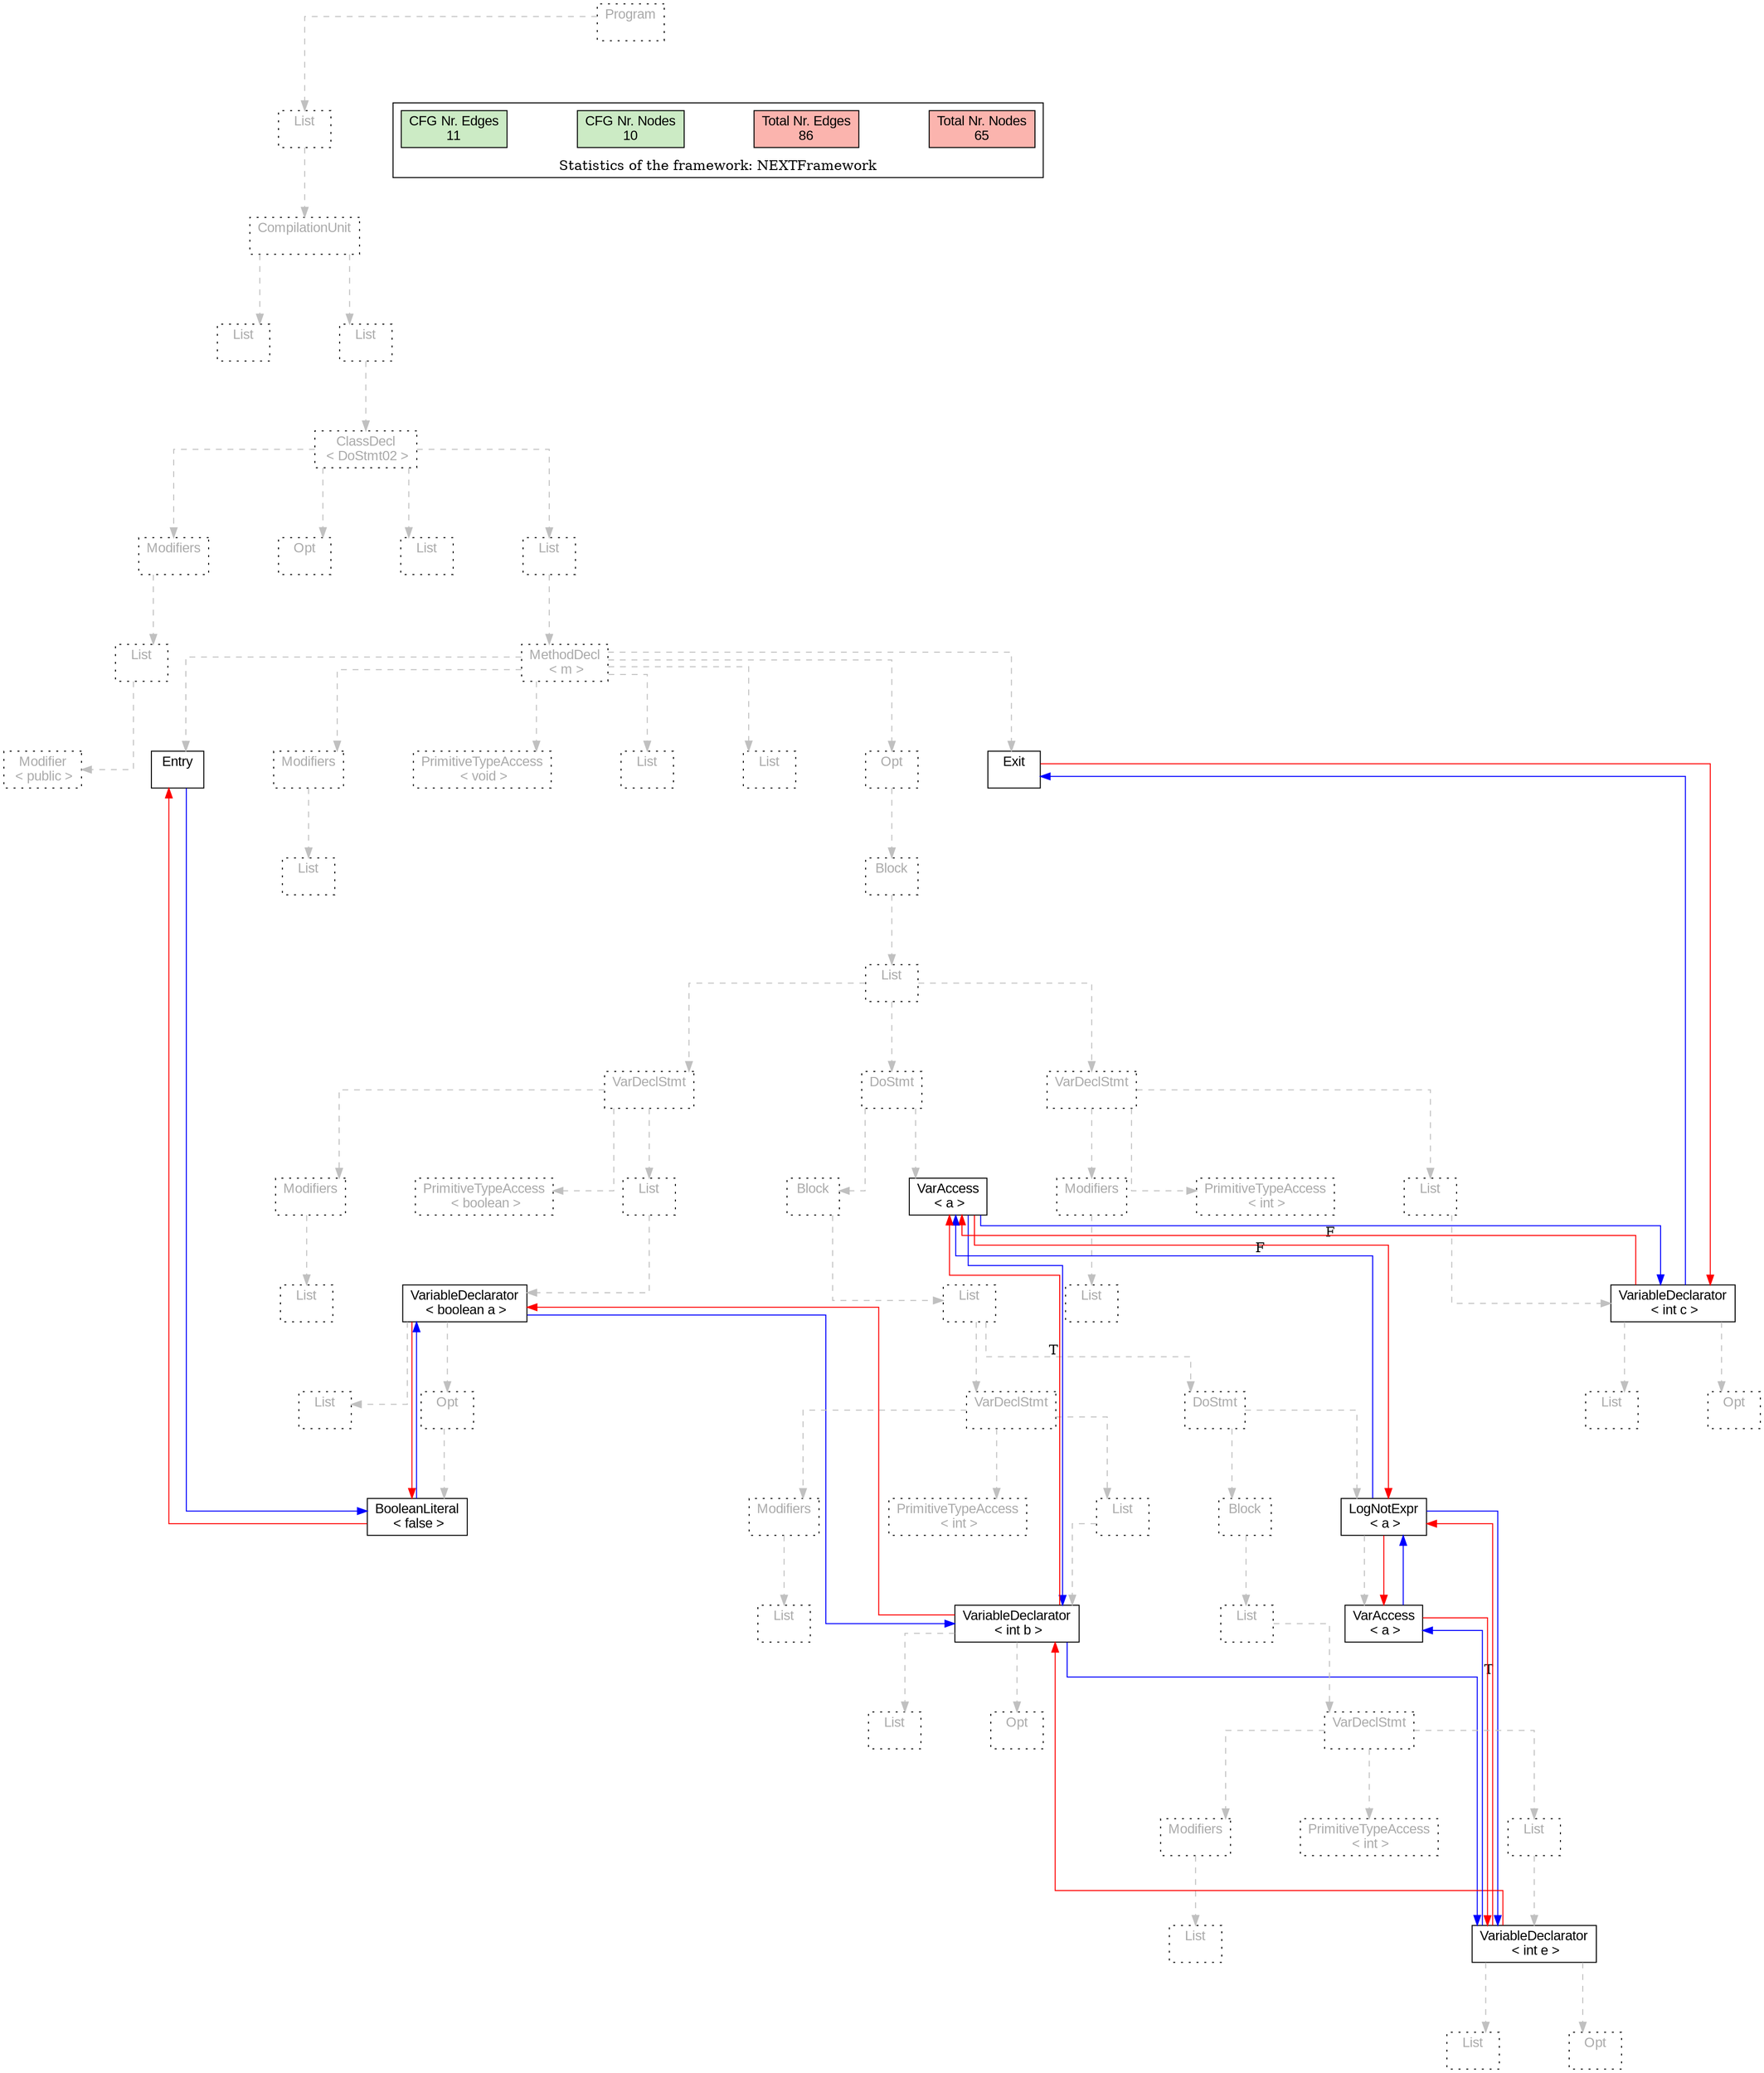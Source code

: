digraph G {
graph [splines=ortho, nodesep="1", ranksep="1"]
node [shape=rect, fontname=Arial];
{ rank = same; "Program[0]"}
{ rank = same; "List[1]"}
{ rank = same; "CompilationUnit[2]"}
{ rank = same; "List[3]"; "List[4]"}
{ rank = same; "ClassDecl[5]"}
{ rank = same; "Modifiers[6]"; "Opt[9]"; "List[10]"; "List[11]"}
{ rank = same; "List[7]"; "MethodDecl[12]"}
{ rank = same; "Modifier[8]"; "Entry[13]"; "Modifiers[14]"; "PrimitiveTypeAccess[16]"; "List[17]"; "List[18]"; "Opt[19]"; "Exit[20]"}
{ rank = same; "List[15]"; "Block[20]"}
{ rank = same; "List[21]"}
{ rank = same; "VarDeclStmt[22]"; "DoStmt[31]"; "VarDeclStmt[56]"}
{ rank = same; "Modifiers[23]"; "PrimitiveTypeAccess[25]"; "List[26]"; "Block[32]"; "VarAccess[55]"; "Modifiers[57]"; "PrimitiveTypeAccess[59]"; "List[60]"}
{ rank = same; "List[24]"; "VariableDeclarator[27]"; "List[33]"; "List[58]"; "VariableDeclarator[61]"}
{ rank = same; "List[28]"; "Opt[29]"; "VarDeclStmt[34]"; "DoStmt[42]"; "List[62]"; "Opt[63]"}
{ rank = same; "BooleanLiteral[30]"; "Modifiers[35]"; "PrimitiveTypeAccess[37]"; "List[38]"; "Block[43]"; "LogNotExpr[53]"}
{ rank = same; "List[36]"; "VariableDeclarator[39]"; "List[44]"; "VarAccess[54]"}
{ rank = same; "List[40]"; "Opt[41]"; "VarDeclStmt[45]"}
{ rank = same; "Modifiers[46]"; "PrimitiveTypeAccess[48]"; "List[49]"}
{ rank = same; "List[47]"; "VariableDeclarator[50]"}
{ rank = same; "List[51]"; "Opt[52]"}
"Program[0]" [label="Program\n ", style= dotted   fillcolor="#eeeeee" fontcolor="#aaaaaa"  ]
"List[1]" [label="List\n ", style= dotted   fillcolor="#eeeeee" fontcolor="#aaaaaa"  ]
"CompilationUnit[2]" [label="CompilationUnit\n ", style= dotted   fillcolor="#eeeeee" fontcolor="#aaaaaa"  ]
"List[3]" [label="List\n ", style= dotted   fillcolor="#eeeeee" fontcolor="#aaaaaa"  ]
"List[4]" [label="List\n ", style= dotted   fillcolor="#eeeeee" fontcolor="#aaaaaa"  ]
"ClassDecl[5]" [label="ClassDecl\n < DoStmt02 >", style= dotted   fillcolor="#eeeeee" fontcolor="#aaaaaa"  ]
"Modifiers[6]" [label="Modifiers\n ", style= dotted   fillcolor="#eeeeee" fontcolor="#aaaaaa"  ]
"List[7]" [label="List\n ", style= dotted   fillcolor="#eeeeee" fontcolor="#aaaaaa"  ]
"Modifier[8]" [label="Modifier\n < public >", style= dotted   fillcolor="#eeeeee" fontcolor="#aaaaaa"  ]
"Opt[9]" [label="Opt\n ", style= dotted   fillcolor="#eeeeee" fontcolor="#aaaaaa"  ]
"List[10]" [label="List\n ", style= dotted   fillcolor="#eeeeee" fontcolor="#aaaaaa"  ]
"List[11]" [label="List\n ", style= dotted   fillcolor="#eeeeee" fontcolor="#aaaaaa"  ]
"MethodDecl[12]" [label="MethodDecl\n < m >", style= dotted   fillcolor="#eeeeee" fontcolor="#aaaaaa"  ]
"Entry[13]" [label="Entry\n ", fillcolor=white   style=filled  ]
"Modifiers[14]" [label="Modifiers\n ", style= dotted   fillcolor="#eeeeee" fontcolor="#aaaaaa"  ]
"List[15]" [label="List\n ", style= dotted   fillcolor="#eeeeee" fontcolor="#aaaaaa"  ]
"PrimitiveTypeAccess[16]" [label="PrimitiveTypeAccess\n < void >", style= dotted   fillcolor="#eeeeee" fontcolor="#aaaaaa"  ]
"List[17]" [label="List\n ", style= dotted   fillcolor="#eeeeee" fontcolor="#aaaaaa"  ]
"List[18]" [label="List\n ", style= dotted   fillcolor="#eeeeee" fontcolor="#aaaaaa"  ]
"Opt[19]" [label="Opt\n ", style= dotted   fillcolor="#eeeeee" fontcolor="#aaaaaa"  ]
"Block[20]" [label="Block\n ", style= dotted   fillcolor="#eeeeee" fontcolor="#aaaaaa"  ]
"List[21]" [label="List\n ", style= dotted   fillcolor="#eeeeee" fontcolor="#aaaaaa"  ]
"VarDeclStmt[22]" [label="VarDeclStmt\n ", style= dotted   fillcolor="#eeeeee" fontcolor="#aaaaaa"  ]
"Modifiers[23]" [label="Modifiers\n ", style= dotted   fillcolor="#eeeeee" fontcolor="#aaaaaa"  ]
"List[24]" [label="List\n ", style= dotted   fillcolor="#eeeeee" fontcolor="#aaaaaa"  ]
"PrimitiveTypeAccess[25]" [label="PrimitiveTypeAccess\n < boolean >", style= dotted   fillcolor="#eeeeee" fontcolor="#aaaaaa"  ]
"List[26]" [label="List\n ", style= dotted   fillcolor="#eeeeee" fontcolor="#aaaaaa"  ]
"VariableDeclarator[27]" [label="VariableDeclarator\n < boolean a >", fillcolor=white   style=filled  ]
"List[28]" [label="List\n ", style= dotted   fillcolor="#eeeeee" fontcolor="#aaaaaa"  ]
"Opt[29]" [label="Opt\n ", style= dotted   fillcolor="#eeeeee" fontcolor="#aaaaaa"  ]
"BooleanLiteral[30]" [label="BooleanLiteral\n < false >", fillcolor=white   style=filled  ]
"DoStmt[31]" [label="DoStmt\n ", style= dotted   fillcolor="#eeeeee" fontcolor="#aaaaaa"  ]
"Block[32]" [label="Block\n ", style= dotted   fillcolor="#eeeeee" fontcolor="#aaaaaa"  ]
"List[33]" [label="List\n ", style= dotted   fillcolor="#eeeeee" fontcolor="#aaaaaa"  ]
"VarDeclStmt[34]" [label="VarDeclStmt\n ", style= dotted   fillcolor="#eeeeee" fontcolor="#aaaaaa"  ]
"Modifiers[35]" [label="Modifiers\n ", style= dotted   fillcolor="#eeeeee" fontcolor="#aaaaaa"  ]
"List[36]" [label="List\n ", style= dotted   fillcolor="#eeeeee" fontcolor="#aaaaaa"  ]
"PrimitiveTypeAccess[37]" [label="PrimitiveTypeAccess\n < int >", style= dotted   fillcolor="#eeeeee" fontcolor="#aaaaaa"  ]
"List[38]" [label="List\n ", style= dotted   fillcolor="#eeeeee" fontcolor="#aaaaaa"  ]
"VariableDeclarator[39]" [label="VariableDeclarator\n < int b >", fillcolor=white   style=filled  ]
"List[40]" [label="List\n ", style= dotted   fillcolor="#eeeeee" fontcolor="#aaaaaa"  ]
"Opt[41]" [label="Opt\n ", style= dotted   fillcolor="#eeeeee" fontcolor="#aaaaaa"  ]
"DoStmt[42]" [label="DoStmt\n ", style= dotted   fillcolor="#eeeeee" fontcolor="#aaaaaa"  ]
"Block[43]" [label="Block\n ", style= dotted   fillcolor="#eeeeee" fontcolor="#aaaaaa"  ]
"List[44]" [label="List\n ", style= dotted   fillcolor="#eeeeee" fontcolor="#aaaaaa"  ]
"VarDeclStmt[45]" [label="VarDeclStmt\n ", style= dotted   fillcolor="#eeeeee" fontcolor="#aaaaaa"  ]
"Modifiers[46]" [label="Modifiers\n ", style= dotted   fillcolor="#eeeeee" fontcolor="#aaaaaa"  ]
"List[47]" [label="List\n ", style= dotted   fillcolor="#eeeeee" fontcolor="#aaaaaa"  ]
"PrimitiveTypeAccess[48]" [label="PrimitiveTypeAccess\n < int >", style= dotted   fillcolor="#eeeeee" fontcolor="#aaaaaa"  ]
"List[49]" [label="List\n ", style= dotted   fillcolor="#eeeeee" fontcolor="#aaaaaa"  ]
"VariableDeclarator[50]" [label="VariableDeclarator\n < int e >", fillcolor=white   style=filled  ]
"List[51]" [label="List\n ", style= dotted   fillcolor="#eeeeee" fontcolor="#aaaaaa"  ]
"Opt[52]" [label="Opt\n ", style= dotted   fillcolor="#eeeeee" fontcolor="#aaaaaa"  ]
"LogNotExpr[53]" [label="LogNotExpr\n < a >", fillcolor=white   style=filled  ]
"VarAccess[54]" [label="VarAccess\n < a >", fillcolor=white   style=filled  ]
"VarAccess[55]" [label="VarAccess\n < a >", fillcolor=white   style=filled  ]
"VarDeclStmt[56]" [label="VarDeclStmt\n ", style= dotted   fillcolor="#eeeeee" fontcolor="#aaaaaa"  ]
"Modifiers[57]" [label="Modifiers\n ", style= dotted   fillcolor="#eeeeee" fontcolor="#aaaaaa"  ]
"List[58]" [label="List\n ", style= dotted   fillcolor="#eeeeee" fontcolor="#aaaaaa"  ]
"PrimitiveTypeAccess[59]" [label="PrimitiveTypeAccess\n < int >", style= dotted   fillcolor="#eeeeee" fontcolor="#aaaaaa"  ]
"List[60]" [label="List\n ", style= dotted   fillcolor="#eeeeee" fontcolor="#aaaaaa"  ]
"VariableDeclarator[61]" [label="VariableDeclarator\n < int c >", fillcolor=white   style=filled  ]
"List[62]" [label="List\n ", style= dotted   fillcolor="#eeeeee" fontcolor="#aaaaaa"  ]
"Opt[63]" [label="Opt\n ", style= dotted   fillcolor="#eeeeee" fontcolor="#aaaaaa"  ]
"Exit[20]" [label="Exit\n ", fillcolor=white   style=filled  ]
"CompilationUnit[2]" -> "List[3]" [style=dashed, color=gray]
"List[7]" -> "Modifier[8]" [style=dashed, color=gray]
"Modifiers[6]" -> "List[7]" [style=dashed, color=gray]
"ClassDecl[5]" -> "Modifiers[6]" [style=dashed, color=gray]
"ClassDecl[5]" -> "Opt[9]" [style=dashed, color=gray]
"ClassDecl[5]" -> "List[10]" [style=dashed, color=gray]
"MethodDecl[12]" -> "Entry[13]" [style=dashed, color=gray]
"Modifiers[14]" -> "List[15]" [style=dashed, color=gray]
"MethodDecl[12]" -> "Modifiers[14]" [style=dashed, color=gray]
"MethodDecl[12]" -> "PrimitiveTypeAccess[16]" [style=dashed, color=gray]
"MethodDecl[12]" -> "List[17]" [style=dashed, color=gray]
"MethodDecl[12]" -> "List[18]" [style=dashed, color=gray]
"Modifiers[23]" -> "List[24]" [style=dashed, color=gray]
"VarDeclStmt[22]" -> "Modifiers[23]" [style=dashed, color=gray]
"VarDeclStmt[22]" -> "PrimitiveTypeAccess[25]" [style=dashed, color=gray]
"VariableDeclarator[27]" -> "List[28]" [style=dashed, color=gray]
"Opt[29]" -> "BooleanLiteral[30]" [style=dashed, color=gray]
"VariableDeclarator[27]" -> "Opt[29]" [style=dashed, color=gray]
"List[26]" -> "VariableDeclarator[27]" [style=dashed, color=gray]
"VarDeclStmt[22]" -> "List[26]" [style=dashed, color=gray]
"List[21]" -> "VarDeclStmt[22]" [style=dashed, color=gray]
"Modifiers[35]" -> "List[36]" [style=dashed, color=gray]
"VarDeclStmt[34]" -> "Modifiers[35]" [style=dashed, color=gray]
"VarDeclStmt[34]" -> "PrimitiveTypeAccess[37]" [style=dashed, color=gray]
"VariableDeclarator[39]" -> "List[40]" [style=dashed, color=gray]
"VariableDeclarator[39]" -> "Opt[41]" [style=dashed, color=gray]
"List[38]" -> "VariableDeclarator[39]" [style=dashed, color=gray]
"VarDeclStmt[34]" -> "List[38]" [style=dashed, color=gray]
"List[33]" -> "VarDeclStmt[34]" [style=dashed, color=gray]
"Modifiers[46]" -> "List[47]" [style=dashed, color=gray]
"VarDeclStmt[45]" -> "Modifiers[46]" [style=dashed, color=gray]
"VarDeclStmt[45]" -> "PrimitiveTypeAccess[48]" [style=dashed, color=gray]
"VariableDeclarator[50]" -> "List[51]" [style=dashed, color=gray]
"VariableDeclarator[50]" -> "Opt[52]" [style=dashed, color=gray]
"List[49]" -> "VariableDeclarator[50]" [style=dashed, color=gray]
"VarDeclStmt[45]" -> "List[49]" [style=dashed, color=gray]
"List[44]" -> "VarDeclStmt[45]" [style=dashed, color=gray]
"Block[43]" -> "List[44]" [style=dashed, color=gray]
"DoStmt[42]" -> "Block[43]" [style=dashed, color=gray]
"LogNotExpr[53]" -> "VarAccess[54]" [style=dashed, color=gray]
"DoStmt[42]" -> "LogNotExpr[53]" [style=dashed, color=gray]
"List[33]" -> "DoStmt[42]" [style=dashed, color=gray]
"Block[32]" -> "List[33]" [style=dashed, color=gray]
"DoStmt[31]" -> "Block[32]" [style=dashed, color=gray]
"DoStmt[31]" -> "VarAccess[55]" [style=dashed, color=gray]
"List[21]" -> "DoStmt[31]" [style=dashed, color=gray]
"Modifiers[57]" -> "List[58]" [style=dashed, color=gray]
"VarDeclStmt[56]" -> "Modifiers[57]" [style=dashed, color=gray]
"VarDeclStmt[56]" -> "PrimitiveTypeAccess[59]" [style=dashed, color=gray]
"VariableDeclarator[61]" -> "List[62]" [style=dashed, color=gray]
"VariableDeclarator[61]" -> "Opt[63]" [style=dashed, color=gray]
"List[60]" -> "VariableDeclarator[61]" [style=dashed, color=gray]
"VarDeclStmt[56]" -> "List[60]" [style=dashed, color=gray]
"List[21]" -> "VarDeclStmt[56]" [style=dashed, color=gray]
"Block[20]" -> "List[21]" [style=dashed, color=gray]
"Opt[19]" -> "Block[20]" [style=dashed, color=gray]
"MethodDecl[12]" -> "Opt[19]" [style=dashed, color=gray]
"MethodDecl[12]" -> "Exit[20]" [style=dashed, color=gray]
"List[11]" -> "MethodDecl[12]" [style=dashed, color=gray]
"ClassDecl[5]" -> "List[11]" [style=dashed, color=gray]
"List[4]" -> "ClassDecl[5]" [style=dashed, color=gray]
"CompilationUnit[2]" -> "List[4]" [style=dashed, color=gray]
"List[1]" -> "CompilationUnit[2]" [style=dashed, color=gray]
"Program[0]" -> "List[1]" [style=dashed, color=gray]
"Exit[20]" -> "VariableDeclarator[61]" [color=red, constraint=false]
"VariableDeclarator[61]" -> "Exit[20]" [color=blue, constraint=false, xlabel=" "] 
"VariableDeclarator[61]" -> "VarAccess[55]" [color=red, constraint=false]
"VarAccess[55]" -> "VariableDeclarator[39]" [color=blue, constraint=false, xlabel="T "] 
"VarAccess[55]" -> "VariableDeclarator[61]" [color=blue, constraint=false, xlabel="F "] 
"VarAccess[55]" -> "LogNotExpr[53]" [color=red, constraint=false]
"LogNotExpr[53]" -> "VariableDeclarator[50]" [color=blue, constraint=false, xlabel="T "] 
"LogNotExpr[53]" -> "VarAccess[55]" [color=blue, constraint=false, xlabel="F "] 
"LogNotExpr[53]" -> "VarAccess[54]" [color=red, constraint=false]
"VarAccess[54]" -> "LogNotExpr[53]" [color=blue, constraint=false, xlabel=" "] 
"VarAccess[54]" -> "VariableDeclarator[50]" [color=red, constraint=false]
"VariableDeclarator[50]" -> "VarAccess[54]" [color=blue, constraint=false, xlabel=" "] 
"VariableDeclarator[50]" -> "VariableDeclarator[39]" [color=red, constraint=false]
"VariableDeclarator[50]" -> "LogNotExpr[53]" [color=red, constraint=false]
"VariableDeclarator[39]" -> "VariableDeclarator[50]" [color=blue, constraint=false, xlabel=" "] 
"VariableDeclarator[39]" -> "VariableDeclarator[27]" [color=red, constraint=false]
"VariableDeclarator[39]" -> "VarAccess[55]" [color=red, constraint=false]
"VariableDeclarator[27]" -> "VariableDeclarator[39]" [color=blue, constraint=false, xlabel=" "] 
"VariableDeclarator[27]" -> "BooleanLiteral[30]" [color=red, constraint=false]
"BooleanLiteral[30]" -> "VariableDeclarator[27]" [color=blue, constraint=false, xlabel=" "] 
"BooleanLiteral[30]" -> "Entry[13]" [color=red, constraint=false]
"Entry[13]" -> "BooleanLiteral[30]" [color=blue, constraint=false, xlabel=" "] 
"List[3]" -> "List[4]" [style=invis]
"Modifiers[6]" -> "Opt[9]" -> "List[10]" -> "List[11]" [style=invis]
"Entry[13]" -> "Modifiers[14]" -> "PrimitiveTypeAccess[16]" -> "List[17]" -> "List[18]" -> "Opt[19]" -> "Exit[20]" [style=invis]
"VarDeclStmt[22]" -> "DoStmt[31]" -> "VarDeclStmt[56]" [style=invis]
"Modifiers[23]" -> "PrimitiveTypeAccess[25]" -> "List[26]" [style=invis]
"List[28]" -> "Opt[29]" [style=invis]
"Block[32]" -> "VarAccess[55]" [style=invis]
"VarDeclStmt[34]" -> "DoStmt[42]" [style=invis]
"Modifiers[35]" -> "PrimitiveTypeAccess[37]" -> "List[38]" [style=invis]
"List[40]" -> "Opt[41]" [style=invis]
"Block[43]" -> "LogNotExpr[53]" [style=invis]
"Modifiers[46]" -> "PrimitiveTypeAccess[48]" -> "List[49]" [style=invis]
"List[51]" -> "Opt[52]" [style=invis]
"Modifiers[57]" -> "PrimitiveTypeAccess[59]" -> "List[60]" [style=invis]
"List[62]" -> "Opt[63]" [style=invis]

subgraph cluster_legend {
{node [style=filled, fillcolor=1, colorscheme="pastel13"]
Nodes [label="Total Nr. Nodes
65", fillcolor=1]
Edges [label="Total Nr. Edges
86", fillcolor=1]
NodesCFG [label="CFG Nr. Nodes
10", fillcolor=3]
EdgesCFG [label="CFG Nr. Edges
11", fillcolor=3]
Nodes-> "Program[0]" -> NodesCFG  [style="invis"]
Edges -> "Program[0]" ->EdgesCFG [style="invis"]}
label = "Statistics of the framework: NEXTFramework"
style="solid"
ranksep=0.05
nodesep=0.01
labelloc = b
len=2
}}